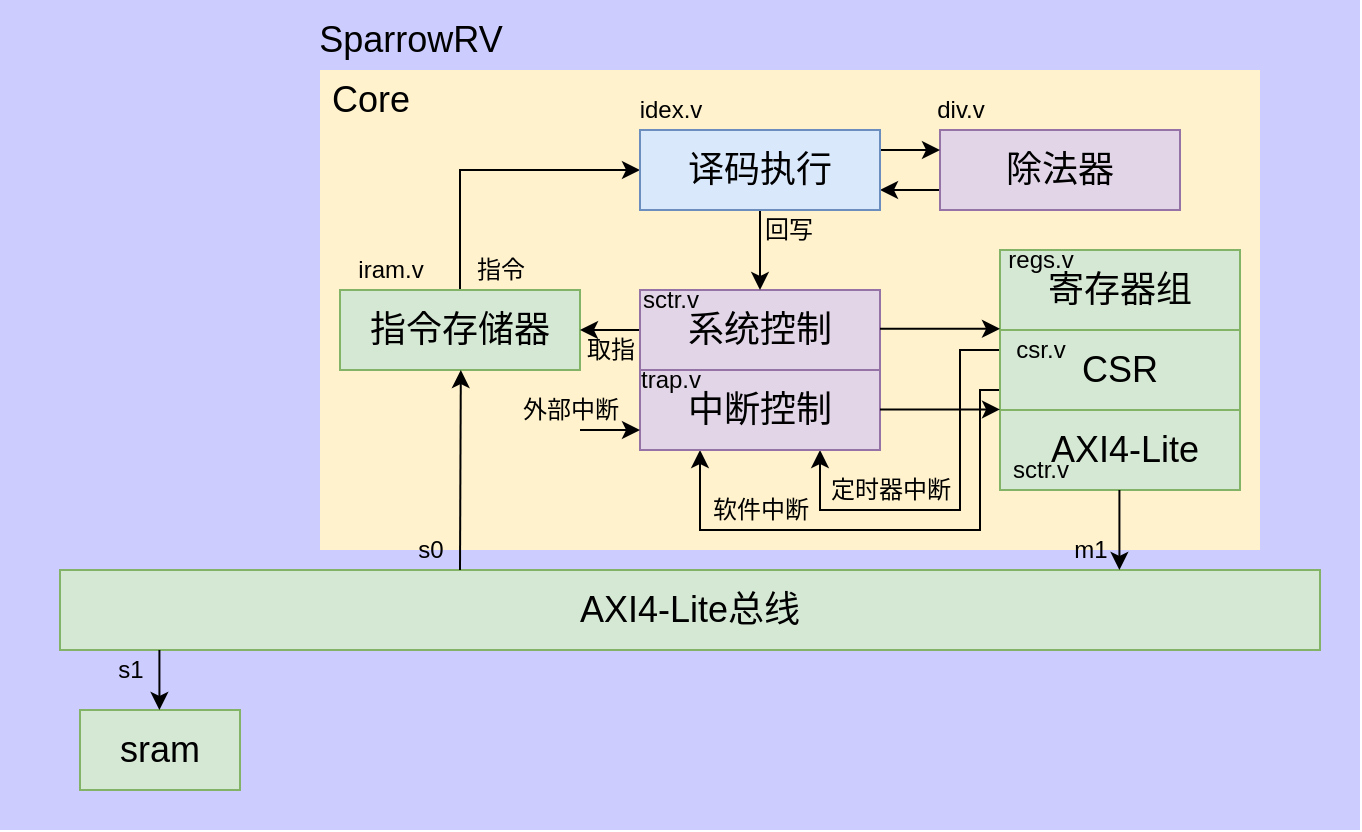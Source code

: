 <mxfile version="18.0.6" type="device"><diagram id="YtvwvDAg_z0UyHSXU93h" name="第 1 页"><mxGraphModel dx="1221" dy="764" grid="1" gridSize="10" guides="1" tooltips="1" connect="1" arrows="1" fold="1" page="1" pageScale="1" pageWidth="827" pageHeight="1169" math="0" shadow="0"><root><mxCell id="0"/><mxCell id="1" parent="0"/><mxCell id="fnTT648huVd-Vv2K7uz5-49" value="" style="rounded=0;whiteSpace=wrap;html=1;fontSize=12;fillColor=#CCCCFF;strokeColor=none;" parent="1" vertex="1"><mxGeometry x="40" y="45" width="680" height="415" as="geometry"/></mxCell><mxCell id="fnTT648huVd-Vv2K7uz5-1" value="" style="rounded=0;whiteSpace=wrap;html=1;fontSize=18;fillColor=#FFF2CC;strokeColor=none;" parent="1" vertex="1"><mxGeometry x="200" y="80" width="470" height="240" as="geometry"/></mxCell><mxCell id="fnTT648huVd-Vv2K7uz5-2" value="SparrowRV" style="text;html=1;align=center;verticalAlign=middle;resizable=0;points=[];autosize=1;strokeColor=none;fillColor=none;fontSize=18;" parent="1" vertex="1"><mxGeometry x="190" y="50" width="110" height="30" as="geometry"/></mxCell><mxCell id="fnTT648huVd-Vv2K7uz5-4" value="寄存器组" style="whiteSpace=wrap;html=1;fontSize=18;fillColor=#d5e8d4;strokeColor=#82b366;" parent="1" vertex="1"><mxGeometry x="540" y="170" width="120" height="40" as="geometry"/></mxCell><mxCell id="fnTT648huVd-Vv2K7uz5-32" style="edgeStyle=orthogonalEdgeStyle;rounded=0;orthogonalLoop=1;jettySize=auto;html=1;entryX=0.75;entryY=1;entryDx=0;entryDy=0;fontSize=18;exitX=0;exitY=0.25;exitDx=0;exitDy=0;" parent="1" source="fnTT648huVd-Vv2K7uz5-5" target="fnTT648huVd-Vv2K7uz5-7" edge="1"><mxGeometry relative="1" as="geometry"><mxPoint x="690" y="250" as="sourcePoint"/><Array as="points"><mxPoint x="520" y="220"/><mxPoint x="520" y="300"/><mxPoint x="450" y="300"/></Array></mxGeometry></mxCell><mxCell id="fnTT648huVd-Vv2K7uz5-33" style="edgeStyle=orthogonalEdgeStyle;rounded=0;orthogonalLoop=1;jettySize=auto;html=1;exitX=0;exitY=0.75;exitDx=0;exitDy=0;entryX=0.25;entryY=1;entryDx=0;entryDy=0;fontSize=18;" parent="1" source="fnTT648huVd-Vv2K7uz5-5" target="fnTT648huVd-Vv2K7uz5-7" edge="1"><mxGeometry relative="1" as="geometry"><Array as="points"><mxPoint x="530" y="240"/><mxPoint x="530" y="310"/><mxPoint x="390" y="310"/></Array></mxGeometry></mxCell><mxCell id="fnTT648huVd-Vv2K7uz5-5" value="CSR" style="whiteSpace=wrap;html=1;fontSize=18;fillColor=#d5e8d4;strokeColor=#82b366;" parent="1" vertex="1"><mxGeometry x="540" y="210" width="120" height="40" as="geometry"/></mxCell><mxCell id="fnTT648huVd-Vv2K7uz5-17" style="edgeStyle=orthogonalEdgeStyle;rounded=0;orthogonalLoop=1;jettySize=auto;html=1;exitX=0.5;exitY=0;exitDx=0;exitDy=0;entryX=0;entryY=0.5;entryDx=0;entryDy=0;fontSize=18;" parent="1" source="fnTT648huVd-Vv2K7uz5-6" target="fnTT648huVd-Vv2K7uz5-11" edge="1"><mxGeometry relative="1" as="geometry"/></mxCell><mxCell id="fnTT648huVd-Vv2K7uz5-6" value="指令存储器" style="whiteSpace=wrap;html=1;fontSize=18;fillColor=#d5e8d4;strokeColor=#82b366;" parent="1" vertex="1"><mxGeometry x="210" y="190" width="120" height="40" as="geometry"/></mxCell><mxCell id="fnTT648huVd-Vv2K7uz5-7" value="中断控制" style="whiteSpace=wrap;html=1;fontSize=18;fillColor=#e1d5e7;strokeColor=#9673a6;" parent="1" vertex="1"><mxGeometry x="360" y="230" width="120" height="40" as="geometry"/></mxCell><mxCell id="fnTT648huVd-Vv2K7uz5-14" style="edgeStyle=orthogonalEdgeStyle;rounded=0;orthogonalLoop=1;jettySize=auto;html=1;exitX=0;exitY=0.5;exitDx=0;exitDy=0;entryX=1;entryY=0.5;entryDx=0;entryDy=0;fontSize=18;" parent="1" source="fnTT648huVd-Vv2K7uz5-9" target="fnTT648huVd-Vv2K7uz5-6" edge="1"><mxGeometry relative="1" as="geometry"/></mxCell><mxCell id="fnTT648huVd-Vv2K7uz5-9" value="系统控制" style="whiteSpace=wrap;html=1;fontSize=18;fillColor=#e1d5e7;strokeColor=#9673a6;" parent="1" vertex="1"><mxGeometry x="360" y="190" width="120" height="40" as="geometry"/></mxCell><mxCell id="fnTT648huVd-Vv2K7uz5-20" style="edgeStyle=orthogonalEdgeStyle;rounded=0;orthogonalLoop=1;jettySize=auto;html=1;exitX=0;exitY=0.75;exitDx=0;exitDy=0;entryX=1;entryY=0.75;entryDx=0;entryDy=0;fontSize=18;" parent="1" source="fnTT648huVd-Vv2K7uz5-10" target="fnTT648huVd-Vv2K7uz5-11" edge="1"><mxGeometry relative="1" as="geometry"/></mxCell><mxCell id="fnTT648huVd-Vv2K7uz5-10" value="除法器" style="whiteSpace=wrap;html=1;fontSize=18;fillColor=#e1d5e7;strokeColor=#9673a6;" parent="1" vertex="1"><mxGeometry x="510" y="110" width="120" height="40" as="geometry"/></mxCell><mxCell id="fnTT648huVd-Vv2K7uz5-19" style="edgeStyle=orthogonalEdgeStyle;rounded=0;orthogonalLoop=1;jettySize=auto;html=1;exitX=1;exitY=0.25;exitDx=0;exitDy=0;entryX=0;entryY=0.25;entryDx=0;entryDy=0;fontSize=18;" parent="1" source="fnTT648huVd-Vv2K7uz5-11" target="fnTT648huVd-Vv2K7uz5-10" edge="1"><mxGeometry relative="1" as="geometry"/></mxCell><mxCell id="fnTT648huVd-Vv2K7uz5-29" style="edgeStyle=orthogonalEdgeStyle;rounded=0;orthogonalLoop=1;jettySize=auto;html=1;exitX=0.5;exitY=1;exitDx=0;exitDy=0;entryX=0.5;entryY=0;entryDx=0;entryDy=0;fontSize=18;" parent="1" source="fnTT648huVd-Vv2K7uz5-11" target="fnTT648huVd-Vv2K7uz5-9" edge="1"><mxGeometry relative="1" as="geometry"/></mxCell><mxCell id="fnTT648huVd-Vv2K7uz5-11" value="译码执行" style="whiteSpace=wrap;html=1;fontSize=18;fillColor=#dae8fc;strokeColor=#6c8ebf;" parent="1" vertex="1"><mxGeometry x="360" y="110" width="120" height="40" as="geometry"/></mxCell><mxCell id="fnTT648huVd-Vv2K7uz5-12" value="&amp;nbsp;AXI4-Lite" style="whiteSpace=wrap;html=1;fontSize=18;fillColor=#d5e8d4;strokeColor=#82b366;" parent="1" vertex="1"><mxGeometry x="540" y="250" width="120" height="40" as="geometry"/></mxCell><mxCell id="fnTT648huVd-Vv2K7uz5-16" style="edgeStyle=orthogonalEdgeStyle;rounded=0;orthogonalLoop=1;jettySize=auto;html=1;fontSize=18;" parent="1" edge="1"><mxGeometry relative="1" as="geometry"><mxPoint x="480" y="209.43" as="sourcePoint"/><mxPoint x="540" y="209.43" as="targetPoint"/></mxGeometry></mxCell><mxCell id="fnTT648huVd-Vv2K7uz5-22" value="Core" style="text;html=1;align=center;verticalAlign=middle;resizable=0;points=[];autosize=1;strokeColor=none;fillColor=none;fontSize=18;" parent="1" vertex="1"><mxGeometry x="200" y="80" width="50" height="30" as="geometry"/></mxCell><mxCell id="fnTT648huVd-Vv2K7uz5-23" value="AXI4-Lite总线" style="whiteSpace=wrap;html=1;fontSize=18;fillColor=#d5e8d4;strokeColor=#82b366;" parent="1" vertex="1"><mxGeometry x="70" y="330" width="630" height="40" as="geometry"/></mxCell><mxCell id="fnTT648huVd-Vv2K7uz5-25" value="" style="endArrow=classic;html=1;rounded=0;fontSize=18;" parent="1" edge="1"><mxGeometry width="50" height="50" relative="1" as="geometry"><mxPoint x="270" y="330" as="sourcePoint"/><mxPoint x="270.41" y="230" as="targetPoint"/></mxGeometry></mxCell><mxCell id="fnTT648huVd-Vv2K7uz5-30" value="" style="endArrow=classic;html=1;rounded=0;fontSize=18;" parent="1" edge="1"><mxGeometry width="50" height="50" relative="1" as="geometry"><mxPoint x="330" y="260" as="sourcePoint"/><mxPoint x="360" y="260" as="targetPoint"/></mxGeometry></mxCell><mxCell id="fnTT648huVd-Vv2K7uz5-31" value="外部中断" style="text;html=1;align=center;verticalAlign=middle;resizable=0;points=[];autosize=1;strokeColor=none;fillColor=none;fontSize=12;" parent="1" vertex="1"><mxGeometry x="295" y="240" width="60" height="20" as="geometry"/></mxCell><mxCell id="fnTT648huVd-Vv2K7uz5-34" value="定时器中断" style="text;html=1;align=center;verticalAlign=middle;resizable=0;points=[];autosize=1;strokeColor=none;fillColor=none;fontSize=12;" parent="1" vertex="1"><mxGeometry x="445" y="280" width="80" height="20" as="geometry"/></mxCell><mxCell id="fnTT648huVd-Vv2K7uz5-35" value="软件中断" style="text;html=1;align=center;verticalAlign=middle;resizable=0;points=[];autosize=1;strokeColor=none;fillColor=none;fontSize=12;" parent="1" vertex="1"><mxGeometry x="390" y="290" width="60" height="20" as="geometry"/></mxCell><mxCell id="fnTT648huVd-Vv2K7uz5-36" value="回写" style="text;html=1;align=center;verticalAlign=middle;resizable=0;points=[];autosize=1;strokeColor=none;fillColor=none;fontSize=12;" parent="1" vertex="1"><mxGeometry x="414" y="150" width="40" height="20" as="geometry"/></mxCell><mxCell id="fnTT648huVd-Vv2K7uz5-37" value="取指" style="text;html=1;align=center;verticalAlign=middle;resizable=0;points=[];autosize=1;strokeColor=none;fillColor=none;fontSize=12;" parent="1" vertex="1"><mxGeometry x="325" y="210" width="40" height="20" as="geometry"/></mxCell><mxCell id="fnTT648huVd-Vv2K7uz5-38" value="指令" style="text;html=1;align=center;verticalAlign=middle;resizable=0;points=[];autosize=1;strokeColor=none;fillColor=none;fontSize=12;" parent="1" vertex="1"><mxGeometry x="270" y="170" width="40" height="20" as="geometry"/></mxCell><mxCell id="fnTT648huVd-Vv2K7uz5-39" value="idex.v" style="text;html=1;align=center;verticalAlign=middle;resizable=0;points=[];autosize=1;strokeColor=none;fillColor=none;fontSize=12;" parent="1" vertex="1"><mxGeometry x="350" y="90" width="50" height="20" as="geometry"/></mxCell><mxCell id="fnTT648huVd-Vv2K7uz5-40" value="iram.v" style="text;html=1;align=center;verticalAlign=middle;resizable=0;points=[];autosize=1;strokeColor=none;fillColor=none;fontSize=12;" parent="1" vertex="1"><mxGeometry x="210" y="170" width="50" height="20" as="geometry"/></mxCell><mxCell id="fnTT648huVd-Vv2K7uz5-41" value="regs.v" style="text;html=1;align=center;verticalAlign=middle;resizable=0;points=[];autosize=1;strokeColor=none;fillColor=none;fontSize=12;" parent="1" vertex="1"><mxGeometry x="535" y="165" width="50" height="20" as="geometry"/></mxCell><mxCell id="fnTT648huVd-Vv2K7uz5-42" value="csr.v" style="text;html=1;align=center;verticalAlign=middle;resizable=0;points=[];autosize=1;strokeColor=none;fillColor=none;fontSize=12;" parent="1" vertex="1"><mxGeometry x="540" y="210" width="40" height="20" as="geometry"/></mxCell><mxCell id="fnTT648huVd-Vv2K7uz5-43" value="div.v" style="text;html=1;align=center;verticalAlign=middle;resizable=0;points=[];autosize=1;strokeColor=none;fillColor=none;fontSize=12;" parent="1" vertex="1"><mxGeometry x="500" y="90" width="40" height="20" as="geometry"/></mxCell><mxCell id="fnTT648huVd-Vv2K7uz5-44" value="trap.v" style="text;html=1;align=center;verticalAlign=middle;resizable=0;points=[];autosize=1;strokeColor=none;fillColor=none;fontSize=12;" parent="1" vertex="1"><mxGeometry x="350" y="225" width="50" height="20" as="geometry"/></mxCell><mxCell id="fnTT648huVd-Vv2K7uz5-45" value="sctr.v" style="text;html=1;align=center;verticalAlign=middle;resizable=0;points=[];autosize=1;strokeColor=none;fillColor=none;fontSize=12;" parent="1" vertex="1"><mxGeometry x="355" y="185" width="40" height="20" as="geometry"/></mxCell><mxCell id="fnTT648huVd-Vv2K7uz5-46" value="sctr.v" style="text;html=1;align=center;verticalAlign=middle;resizable=0;points=[];autosize=1;strokeColor=none;fillColor=none;fontSize=12;" parent="1" vertex="1"><mxGeometry x="540" y="270" width="40" height="20" as="geometry"/></mxCell><mxCell id="fnTT648huVd-Vv2K7uz5-47" value="" style="endArrow=classic;html=1;rounded=0;fontSize=12;" parent="1" edge="1"><mxGeometry width="50" height="50" relative="1" as="geometry"><mxPoint x="599.71" y="290" as="sourcePoint"/><mxPoint x="599.71" y="330" as="targetPoint"/></mxGeometry></mxCell><mxCell id="fnTT648huVd-Vv2K7uz5-48" style="edgeStyle=orthogonalEdgeStyle;rounded=0;orthogonalLoop=1;jettySize=auto;html=1;fontSize=18;" parent="1" edge="1"><mxGeometry relative="1" as="geometry"><mxPoint x="480" y="249.71" as="sourcePoint"/><mxPoint x="540" y="249.71" as="targetPoint"/></mxGeometry></mxCell><mxCell id="7fEPQLtVvVZI3Jp87rCF-2" value="s0" style="text;html=1;align=center;verticalAlign=middle;resizable=0;points=[];autosize=1;strokeColor=none;fillColor=none;" vertex="1" parent="1"><mxGeometry x="240" y="310" width="30" height="20" as="geometry"/></mxCell><mxCell id="7fEPQLtVvVZI3Jp87rCF-3" value="sram" style="rounded=0;whiteSpace=wrap;html=1;fillColor=#d5e8d4;strokeColor=#82b366;fontSize=18;" vertex="1" parent="1"><mxGeometry x="80" y="400" width="80" height="40" as="geometry"/></mxCell><mxCell id="7fEPQLtVvVZI3Jp87rCF-5" value="m1" style="text;html=1;align=center;verticalAlign=middle;resizable=0;points=[];autosize=1;strokeColor=none;fillColor=none;" vertex="1" parent="1"><mxGeometry x="570" y="310" width="30" height="20" as="geometry"/></mxCell><mxCell id="7fEPQLtVvVZI3Jp87rCF-6" value="" style="endArrow=classic;html=1;rounded=0;fontSize=18;" edge="1" parent="1"><mxGeometry width="50" height="50" relative="1" as="geometry"><mxPoint x="119.71" y="370" as="sourcePoint"/><mxPoint x="119.71" y="400" as="targetPoint"/></mxGeometry></mxCell><mxCell id="7fEPQLtVvVZI3Jp87rCF-7" value="s1" style="text;html=1;align=center;verticalAlign=middle;resizable=0;points=[];autosize=1;strokeColor=none;fillColor=none;" vertex="1" parent="1"><mxGeometry x="90" y="370" width="30" height="20" as="geometry"/></mxCell></root></mxGraphModel></diagram></mxfile>